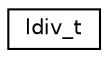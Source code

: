 digraph "Graphical Class Hierarchy"
{
  edge [fontname="Helvetica",fontsize="10",labelfontname="Helvetica",labelfontsize="10"];
  node [fontname="Helvetica",fontsize="10",shape=record];
  rankdir="LR";
  Node0 [label="ldiv_t",height=0.2,width=0.4,color="black", fillcolor="white", style="filled",URL="$structldiv__t.html"];
}
